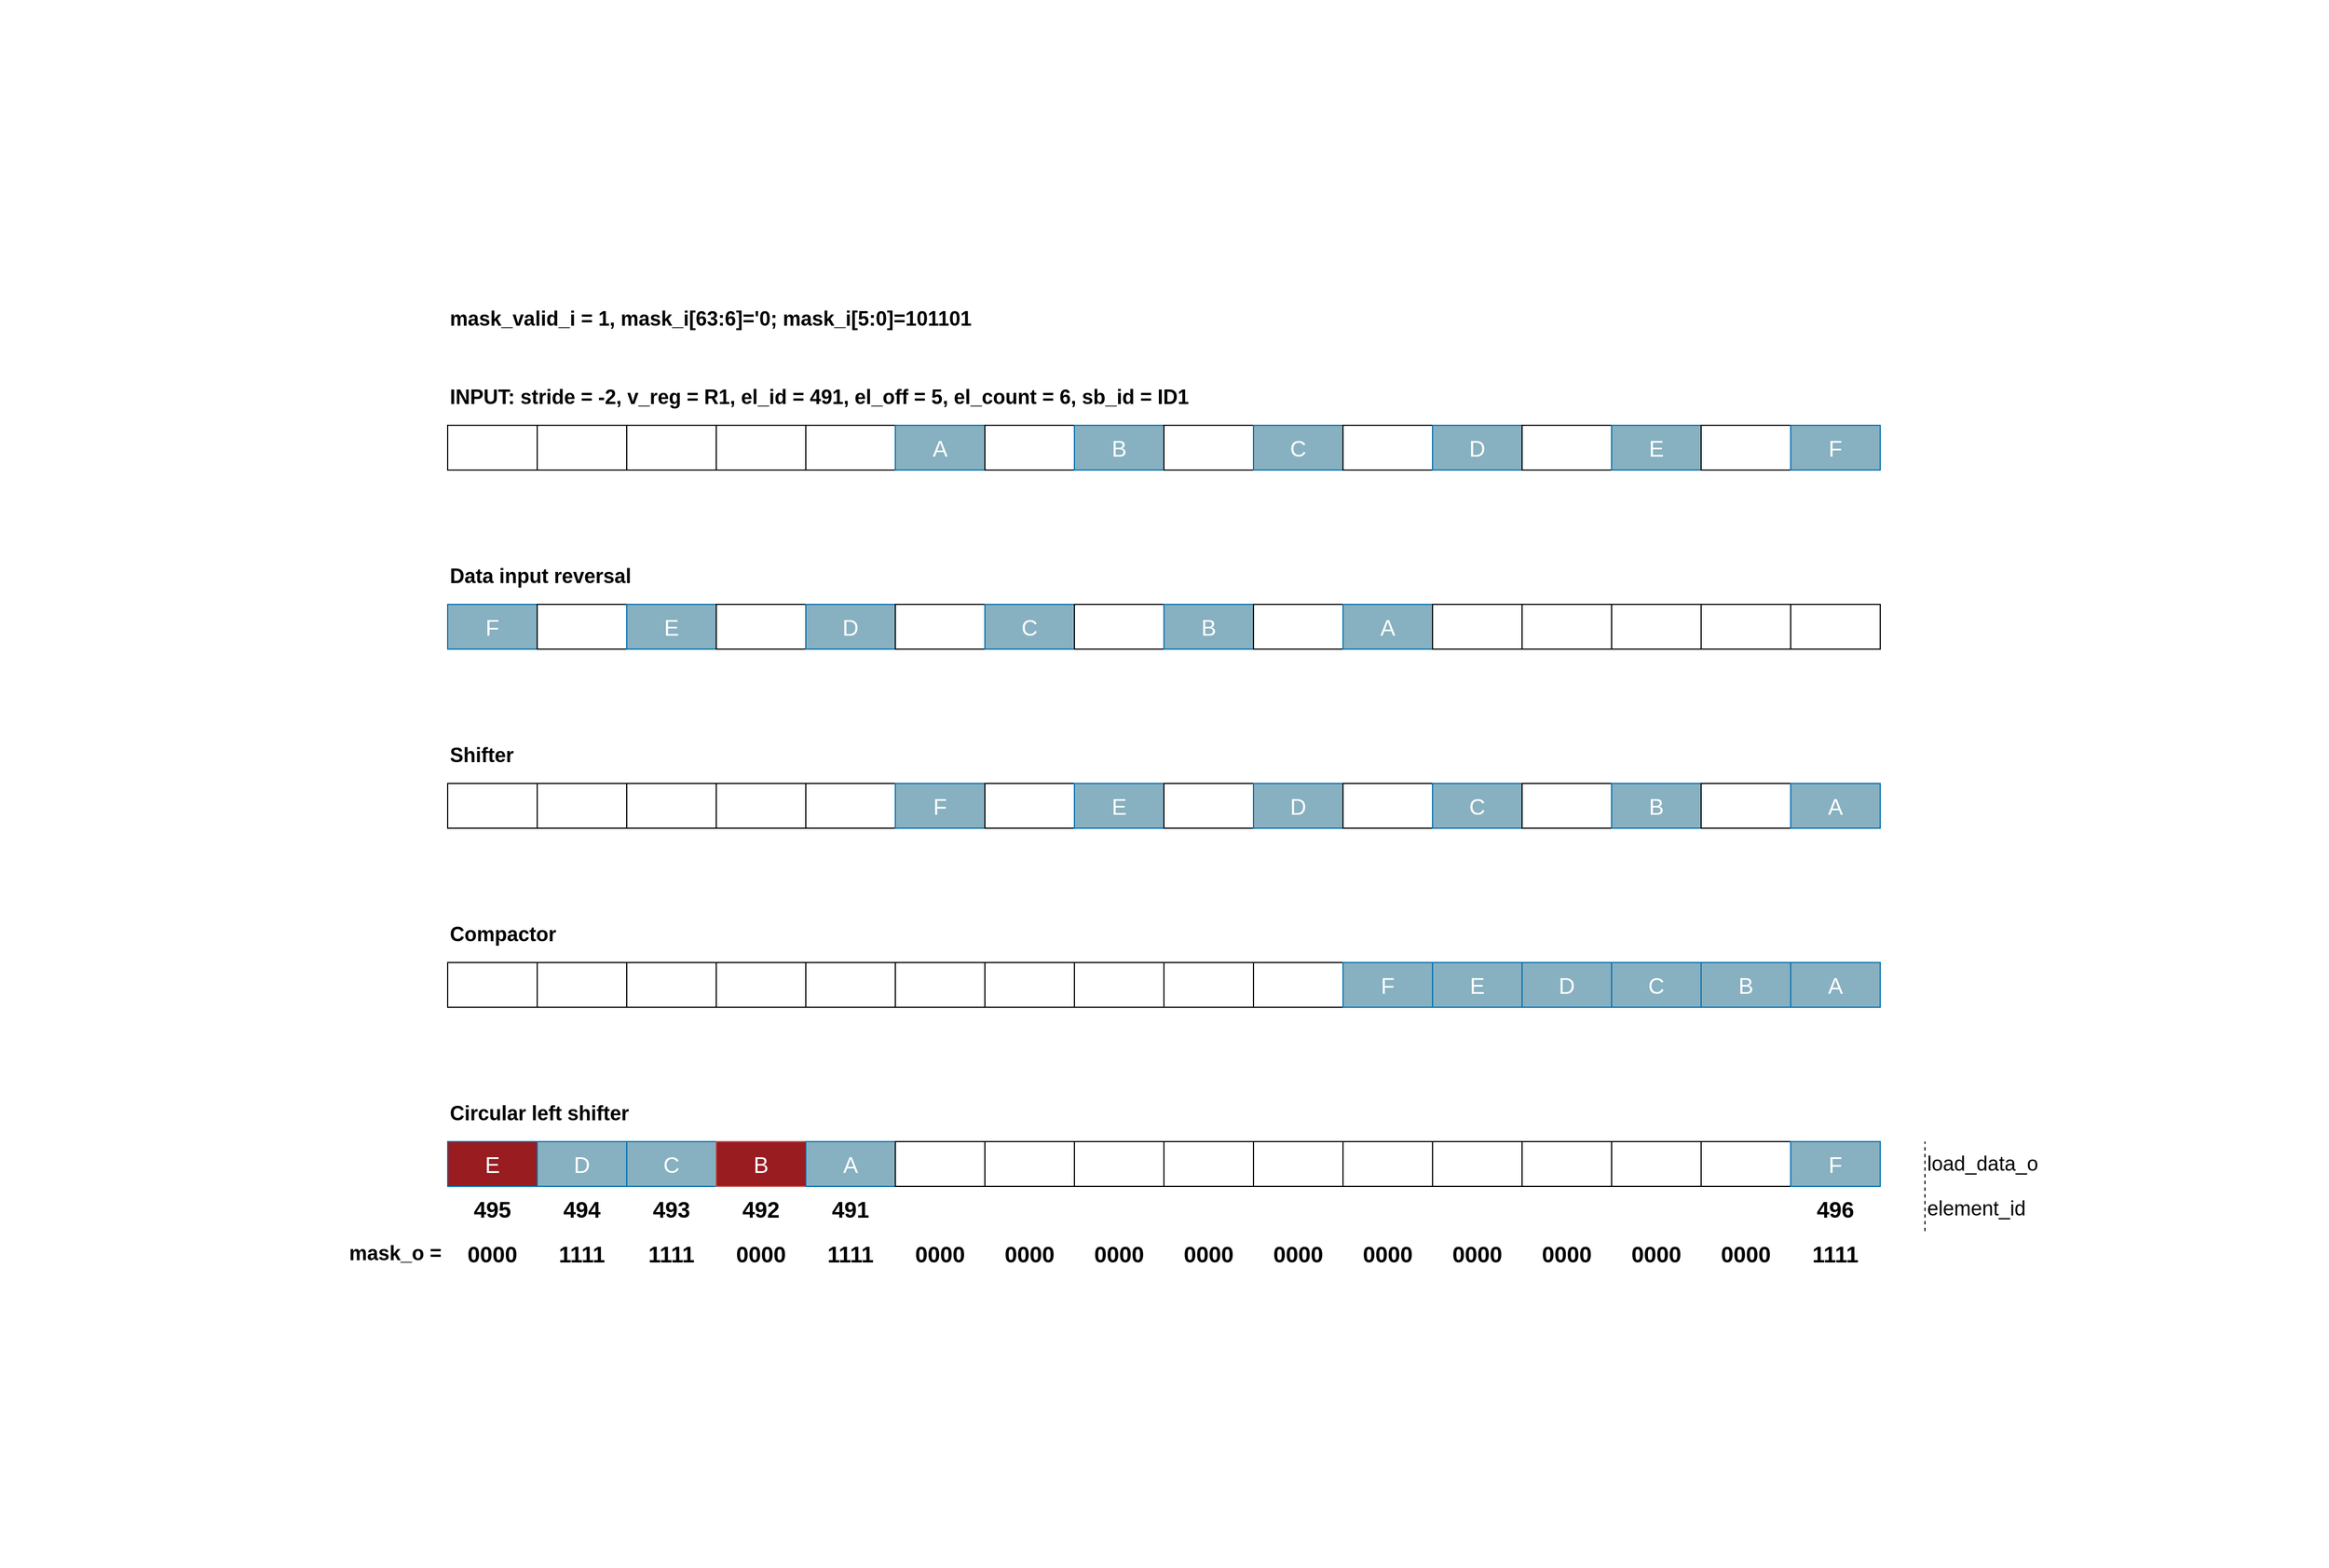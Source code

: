 <mxfile version="13.0.1" type="device"><diagram id="2T_lv9SwAVZiP9Q8LDzi" name="Page-1"><mxGraphModel dx="946" dy="680" grid="1" gridSize="10" guides="1" tooltips="1" connect="1" arrows="1" fold="1" page="1" pageScale="1" pageWidth="1169" pageHeight="1654" math="0" shadow="0"><root><mxCell id="0"/><mxCell id="1" parent="0"/><mxCell id="a9JWla17CGZVq8B6D0Yx-1" value="" style="rounded=0;whiteSpace=wrap;html=1;" parent="1" vertex="1"><mxGeometry x="440" y="480" width="80" height="40" as="geometry"/></mxCell><mxCell id="a9JWla17CGZVq8B6D0Yx-3" value="" style="rounded=0;whiteSpace=wrap;html=1;" parent="1" vertex="1"><mxGeometry x="520" y="480" width="80" height="40" as="geometry"/></mxCell><mxCell id="a9JWla17CGZVq8B6D0Yx-4" value="" style="rounded=0;whiteSpace=wrap;html=1;" parent="1" vertex="1"><mxGeometry x="600" y="480" width="80" height="40" as="geometry"/></mxCell><mxCell id="a9JWla17CGZVq8B6D0Yx-5" value="" style="rounded=0;whiteSpace=wrap;html=1;" parent="1" vertex="1"><mxGeometry x="680" y="480" width="80" height="40" as="geometry"/></mxCell><mxCell id="a9JWla17CGZVq8B6D0Yx-6" value="" style="rounded=0;whiteSpace=wrap;html=1;" parent="1" vertex="1"><mxGeometry x="760" y="480" width="80" height="40" as="geometry"/></mxCell><mxCell id="a9JWla17CGZVq8B6D0Yx-7" value="" style="rounded=0;whiteSpace=wrap;html=1;fillColor=#87B0C0;strokeColor=#006EAF;fontColor=#ffffff;" parent="1" vertex="1"><mxGeometry x="840" y="480" width="80" height="40" as="geometry"/></mxCell><mxCell id="a9JWla17CGZVq8B6D0Yx-8" value="" style="rounded=0;whiteSpace=wrap;html=1;" parent="1" vertex="1"><mxGeometry x="920" y="480" width="80" height="40" as="geometry"/></mxCell><mxCell id="a9JWla17CGZVq8B6D0Yx-9" value="" style="rounded=0;whiteSpace=wrap;html=1;fillColor=#87B0C0;strokeColor=#006EAF;fontColor=#ffffff;" parent="1" vertex="1"><mxGeometry x="1000" y="480" width="80" height="40" as="geometry"/></mxCell><mxCell id="a9JWla17CGZVq8B6D0Yx-10" value="" style="rounded=0;whiteSpace=wrap;html=1;" parent="1" vertex="1"><mxGeometry x="1080" y="480" width="80" height="40" as="geometry"/></mxCell><mxCell id="a9JWla17CGZVq8B6D0Yx-11" value="" style="rounded=0;whiteSpace=wrap;html=1;fillColor=#87B0C0;strokeColor=#006EAF;fontColor=#ffffff;" parent="1" vertex="1"><mxGeometry x="1160" y="480" width="80" height="40" as="geometry"/></mxCell><mxCell id="a9JWla17CGZVq8B6D0Yx-12" value="" style="rounded=0;whiteSpace=wrap;html=1;" parent="1" vertex="1"><mxGeometry x="1240" y="480" width="80" height="40" as="geometry"/></mxCell><mxCell id="a9JWla17CGZVq8B6D0Yx-13" value="" style="rounded=0;whiteSpace=wrap;html=1;fillColor=#87B0C0;strokeColor=#006EAF;fontColor=#ffffff;" parent="1" vertex="1"><mxGeometry x="1320" y="480" width="80" height="40" as="geometry"/></mxCell><mxCell id="a9JWla17CGZVq8B6D0Yx-14" value="" style="rounded=0;whiteSpace=wrap;html=1;" parent="1" vertex="1"><mxGeometry x="1400" y="480" width="80" height="40" as="geometry"/></mxCell><mxCell id="a9JWla17CGZVq8B6D0Yx-15" value="" style="rounded=0;whiteSpace=wrap;html=1;fillColor=#87B0C0;strokeColor=#006EAF;fontColor=#ffffff;" parent="1" vertex="1"><mxGeometry x="1480" y="480" width="80" height="40" as="geometry"/></mxCell><mxCell id="a9JWla17CGZVq8B6D0Yx-16" value="" style="rounded=0;whiteSpace=wrap;html=1;" parent="1" vertex="1"><mxGeometry x="1560" y="480" width="80" height="40" as="geometry"/></mxCell><mxCell id="a9JWla17CGZVq8B6D0Yx-17" value="" style="rounded=0;whiteSpace=wrap;html=1;fillColor=#87B0C0;strokeColor=#006EAF;fontColor=#ffffff;" parent="1" vertex="1"><mxGeometry x="1640" y="480" width="80" height="40" as="geometry"/></mxCell><mxCell id="a9JWla17CGZVq8B6D0Yx-18" value="" style="rounded=0;whiteSpace=wrap;html=1;fillColor=#87B0C0;strokeColor=#006EAF;fontColor=#ffffff;" parent="1" vertex="1"><mxGeometry x="440" y="640" width="80" height="40" as="geometry"/></mxCell><mxCell id="a9JWla17CGZVq8B6D0Yx-19" value="" style="rounded=0;whiteSpace=wrap;html=1;" parent="1" vertex="1"><mxGeometry x="520" y="640" width="80" height="40" as="geometry"/></mxCell><mxCell id="a9JWla17CGZVq8B6D0Yx-20" value="" style="rounded=0;whiteSpace=wrap;html=1;fillColor=#87B0C0;strokeColor=#006EAF;fontColor=#ffffff;" parent="1" vertex="1"><mxGeometry x="600" y="640" width="80" height="40" as="geometry"/></mxCell><mxCell id="a9JWla17CGZVq8B6D0Yx-21" value="" style="rounded=0;whiteSpace=wrap;html=1;" parent="1" vertex="1"><mxGeometry x="680" y="640" width="80" height="40" as="geometry"/></mxCell><mxCell id="a9JWla17CGZVq8B6D0Yx-22" value="" style="rounded=0;whiteSpace=wrap;html=1;fillColor=#87B0C0;strokeColor=#006EAF;fontColor=#ffffff;" parent="1" vertex="1"><mxGeometry x="760" y="640" width="80" height="40" as="geometry"/></mxCell><mxCell id="a9JWla17CGZVq8B6D0Yx-23" value="" style="rounded=0;whiteSpace=wrap;html=1;" parent="1" vertex="1"><mxGeometry x="840" y="640" width="80" height="40" as="geometry"/></mxCell><mxCell id="a9JWla17CGZVq8B6D0Yx-24" value="" style="rounded=0;whiteSpace=wrap;html=1;fillColor=#87B0C0;strokeColor=#006EAF;fontColor=#ffffff;" parent="1" vertex="1"><mxGeometry x="920" y="640" width="80" height="40" as="geometry"/></mxCell><mxCell id="a9JWla17CGZVq8B6D0Yx-25" value="" style="rounded=0;whiteSpace=wrap;html=1;" parent="1" vertex="1"><mxGeometry x="1000" y="640" width="80" height="40" as="geometry"/></mxCell><mxCell id="a9JWla17CGZVq8B6D0Yx-26" value="" style="rounded=0;whiteSpace=wrap;html=1;fillColor=#87B0C0;strokeColor=#006EAF;fontColor=#ffffff;" parent="1" vertex="1"><mxGeometry x="1080" y="640" width="80" height="40" as="geometry"/></mxCell><mxCell id="a9JWla17CGZVq8B6D0Yx-27" value="" style="rounded=0;whiteSpace=wrap;html=1;" parent="1" vertex="1"><mxGeometry x="1160" y="640" width="80" height="40" as="geometry"/></mxCell><mxCell id="a9JWla17CGZVq8B6D0Yx-28" value="" style="rounded=0;whiteSpace=wrap;html=1;fillColor=#87B0C0;strokeColor=#006EAF;fontColor=#ffffff;" parent="1" vertex="1"><mxGeometry x="1240" y="640" width="80" height="40" as="geometry"/></mxCell><mxCell id="a9JWla17CGZVq8B6D0Yx-29" value="" style="rounded=0;whiteSpace=wrap;html=1;" parent="1" vertex="1"><mxGeometry x="1320" y="640" width="80" height="40" as="geometry"/></mxCell><mxCell id="a9JWla17CGZVq8B6D0Yx-30" value="" style="rounded=0;whiteSpace=wrap;html=1;" parent="1" vertex="1"><mxGeometry x="1400" y="640" width="80" height="40" as="geometry"/></mxCell><mxCell id="a9JWla17CGZVq8B6D0Yx-31" value="" style="rounded=0;whiteSpace=wrap;html=1;" parent="1" vertex="1"><mxGeometry x="1480" y="640" width="80" height="40" as="geometry"/></mxCell><mxCell id="a9JWla17CGZVq8B6D0Yx-32" value="" style="rounded=0;whiteSpace=wrap;html=1;" parent="1" vertex="1"><mxGeometry x="1560" y="640" width="80" height="40" as="geometry"/></mxCell><mxCell id="a9JWla17CGZVq8B6D0Yx-33" value="" style="rounded=0;whiteSpace=wrap;html=1;" parent="1" vertex="1"><mxGeometry x="1640" y="640" width="80" height="40" as="geometry"/></mxCell><mxCell id="a9JWla17CGZVq8B6D0Yx-34" value="" style="rounded=0;whiteSpace=wrap;html=1;" parent="1" vertex="1"><mxGeometry x="440" y="800" width="80" height="40" as="geometry"/></mxCell><mxCell id="a9JWla17CGZVq8B6D0Yx-35" value="" style="rounded=0;whiteSpace=wrap;html=1;" parent="1" vertex="1"><mxGeometry x="520" y="800" width="80" height="40" as="geometry"/></mxCell><mxCell id="a9JWla17CGZVq8B6D0Yx-36" value="" style="rounded=0;whiteSpace=wrap;html=1;" parent="1" vertex="1"><mxGeometry x="600" y="800" width="80" height="40" as="geometry"/></mxCell><mxCell id="a9JWla17CGZVq8B6D0Yx-37" value="" style="rounded=0;whiteSpace=wrap;html=1;" parent="1" vertex="1"><mxGeometry x="680" y="800" width="80" height="40" as="geometry"/></mxCell><mxCell id="a9JWla17CGZVq8B6D0Yx-38" value="" style="rounded=0;whiteSpace=wrap;html=1;" parent="1" vertex="1"><mxGeometry x="760" y="800" width="80" height="40" as="geometry"/></mxCell><mxCell id="a9JWla17CGZVq8B6D0Yx-39" value="" style="rounded=0;whiteSpace=wrap;html=1;fillColor=#87B0C0;strokeColor=#006EAF;fontColor=#ffffff;" parent="1" vertex="1"><mxGeometry x="840" y="800" width="80" height="40" as="geometry"/></mxCell><mxCell id="a9JWla17CGZVq8B6D0Yx-40" value="" style="rounded=0;whiteSpace=wrap;html=1;" parent="1" vertex="1"><mxGeometry x="920" y="800" width="80" height="40" as="geometry"/></mxCell><mxCell id="a9JWla17CGZVq8B6D0Yx-41" value="" style="rounded=0;whiteSpace=wrap;html=1;fillColor=#87B0C0;strokeColor=#006EAF;fontColor=#ffffff;" parent="1" vertex="1"><mxGeometry x="1000" y="800" width="80" height="40" as="geometry"/></mxCell><mxCell id="a9JWla17CGZVq8B6D0Yx-42" value="" style="rounded=0;whiteSpace=wrap;html=1;" parent="1" vertex="1"><mxGeometry x="1080" y="800" width="80" height="40" as="geometry"/></mxCell><mxCell id="a9JWla17CGZVq8B6D0Yx-43" value="" style="rounded=0;whiteSpace=wrap;html=1;fillColor=#87B0C0;strokeColor=#006EAF;fontColor=#ffffff;" parent="1" vertex="1"><mxGeometry x="1160" y="800" width="80" height="40" as="geometry"/></mxCell><mxCell id="a9JWla17CGZVq8B6D0Yx-44" value="" style="rounded=0;whiteSpace=wrap;html=1;" parent="1" vertex="1"><mxGeometry x="1240" y="800" width="80" height="40" as="geometry"/></mxCell><mxCell id="a9JWla17CGZVq8B6D0Yx-45" value="" style="rounded=0;whiteSpace=wrap;html=1;fillColor=#87B0C0;strokeColor=#006EAF;fontColor=#ffffff;" parent="1" vertex="1"><mxGeometry x="1320" y="800" width="80" height="40" as="geometry"/></mxCell><mxCell id="a9JWla17CGZVq8B6D0Yx-46" value="" style="rounded=0;whiteSpace=wrap;html=1;" parent="1" vertex="1"><mxGeometry x="1400" y="800" width="80" height="40" as="geometry"/></mxCell><mxCell id="a9JWla17CGZVq8B6D0Yx-47" value="" style="rounded=0;whiteSpace=wrap;html=1;fillColor=#87B0C0;strokeColor=#006EAF;fontColor=#ffffff;" parent="1" vertex="1"><mxGeometry x="1480" y="800" width="80" height="40" as="geometry"/></mxCell><mxCell id="a9JWla17CGZVq8B6D0Yx-48" value="" style="rounded=0;whiteSpace=wrap;html=1;" parent="1" vertex="1"><mxGeometry x="1560" y="800" width="80" height="40" as="geometry"/></mxCell><mxCell id="a9JWla17CGZVq8B6D0Yx-49" value="" style="rounded=0;whiteSpace=wrap;html=1;fillColor=#87B0C0;strokeColor=#006EAF;fontColor=#ffffff;" parent="1" vertex="1"><mxGeometry x="1640" y="800" width="80" height="40" as="geometry"/></mxCell><mxCell id="a9JWla17CGZVq8B6D0Yx-50" value="" style="rounded=0;whiteSpace=wrap;html=1;" parent="1" vertex="1"><mxGeometry x="440" y="960" width="80" height="40" as="geometry"/></mxCell><mxCell id="a9JWla17CGZVq8B6D0Yx-51" value="" style="rounded=0;whiteSpace=wrap;html=1;" parent="1" vertex="1"><mxGeometry x="520" y="960" width="80" height="40" as="geometry"/></mxCell><mxCell id="a9JWla17CGZVq8B6D0Yx-52" value="" style="rounded=0;whiteSpace=wrap;html=1;" parent="1" vertex="1"><mxGeometry x="600" y="960" width="80" height="40" as="geometry"/></mxCell><mxCell id="a9JWla17CGZVq8B6D0Yx-53" value="" style="rounded=0;whiteSpace=wrap;html=1;" parent="1" vertex="1"><mxGeometry x="680" y="960" width="80" height="40" as="geometry"/></mxCell><mxCell id="a9JWla17CGZVq8B6D0Yx-54" value="" style="rounded=0;whiteSpace=wrap;html=1;" parent="1" vertex="1"><mxGeometry x="760" y="960" width="80" height="40" as="geometry"/></mxCell><mxCell id="a9JWla17CGZVq8B6D0Yx-55" value="" style="rounded=0;whiteSpace=wrap;html=1;" parent="1" vertex="1"><mxGeometry x="840" y="960" width="80" height="40" as="geometry"/></mxCell><mxCell id="a9JWla17CGZVq8B6D0Yx-56" value="" style="rounded=0;whiteSpace=wrap;html=1;" parent="1" vertex="1"><mxGeometry x="920" y="960" width="80" height="40" as="geometry"/></mxCell><mxCell id="a9JWla17CGZVq8B6D0Yx-57" value="" style="rounded=0;whiteSpace=wrap;html=1;" parent="1" vertex="1"><mxGeometry x="1000" y="960" width="80" height="40" as="geometry"/></mxCell><mxCell id="a9JWla17CGZVq8B6D0Yx-58" value="" style="rounded=0;whiteSpace=wrap;html=1;" parent="1" vertex="1"><mxGeometry x="1080" y="960" width="80" height="40" as="geometry"/></mxCell><mxCell id="a9JWla17CGZVq8B6D0Yx-59" value="" style="rounded=0;whiteSpace=wrap;html=1;" parent="1" vertex="1"><mxGeometry x="1160" y="960" width="80" height="40" as="geometry"/></mxCell><mxCell id="a9JWla17CGZVq8B6D0Yx-60" value="" style="rounded=0;whiteSpace=wrap;html=1;fillColor=#87B0C0;strokeColor=#006EAF;fontColor=#ffffff;" parent="1" vertex="1"><mxGeometry x="1240" y="960" width="80" height="40" as="geometry"/></mxCell><mxCell id="a9JWla17CGZVq8B6D0Yx-61" value="" style="rounded=0;whiteSpace=wrap;html=1;fillColor=#87B0C0;strokeColor=#006EAF;fontColor=#ffffff;" parent="1" vertex="1"><mxGeometry x="1320" y="960" width="80" height="40" as="geometry"/></mxCell><mxCell id="a9JWla17CGZVq8B6D0Yx-62" value="" style="rounded=0;whiteSpace=wrap;html=1;fillColor=#87B0C0;strokeColor=#006EAF;fontColor=#ffffff;" parent="1" vertex="1"><mxGeometry x="1400" y="960" width="80" height="40" as="geometry"/></mxCell><mxCell id="a9JWla17CGZVq8B6D0Yx-63" value="" style="rounded=0;whiteSpace=wrap;html=1;fillColor=#87B0C0;strokeColor=#006EAF;fontColor=#ffffff;" parent="1" vertex="1"><mxGeometry x="1480" y="960" width="80" height="40" as="geometry"/></mxCell><mxCell id="a9JWla17CGZVq8B6D0Yx-64" value="" style="rounded=0;whiteSpace=wrap;html=1;fillColor=#87B0C0;strokeColor=#006EAF;fontColor=#ffffff;" parent="1" vertex="1"><mxGeometry x="1560" y="960" width="80" height="40" as="geometry"/></mxCell><mxCell id="a9JWla17CGZVq8B6D0Yx-65" value="" style="rounded=0;whiteSpace=wrap;html=1;fillColor=#87B0C0;strokeColor=#006EAF;fontColor=#ffffff;" parent="1" vertex="1"><mxGeometry x="1640" y="960" width="80" height="40" as="geometry"/></mxCell><mxCell id="a9JWla17CGZVq8B6D0Yx-66" value="" style="rounded=0;whiteSpace=wrap;html=1;fillColor=#991C20;strokeColor=#006EAF;fontColor=#ffffff;" parent="1" vertex="1"><mxGeometry x="440" y="1120" width="80" height="40" as="geometry"/></mxCell><mxCell id="a9JWla17CGZVq8B6D0Yx-67" value="" style="rounded=0;whiteSpace=wrap;html=1;fillColor=#87B0C0;strokeColor=#006EAF;fontColor=#ffffff;" parent="1" vertex="1"><mxGeometry x="520" y="1120" width="80" height="40" as="geometry"/></mxCell><mxCell id="a9JWla17CGZVq8B6D0Yx-68" value="" style="rounded=0;whiteSpace=wrap;html=1;fillColor=#87B0C0;strokeColor=#006EAF;fontColor=#ffffff;" parent="1" vertex="1"><mxGeometry x="600" y="1120" width="80" height="40" as="geometry"/></mxCell><mxCell id="a9JWla17CGZVq8B6D0Yx-69" value="" style="rounded=0;whiteSpace=wrap;html=1;fillColor=#991C20;strokeColor=#b85450;" parent="1" vertex="1"><mxGeometry x="680" y="1120" width="80" height="40" as="geometry"/></mxCell><mxCell id="a9JWla17CGZVq8B6D0Yx-70" value="" style="rounded=0;whiteSpace=wrap;html=1;fillColor=#87B0C0;strokeColor=#006EAF;fontColor=#ffffff;" parent="1" vertex="1"><mxGeometry x="760" y="1120" width="80" height="40" as="geometry"/></mxCell><mxCell id="a9JWla17CGZVq8B6D0Yx-71" value="" style="rounded=0;whiteSpace=wrap;html=1;" parent="1" vertex="1"><mxGeometry x="840" y="1120" width="80" height="40" as="geometry"/></mxCell><mxCell id="a9JWla17CGZVq8B6D0Yx-72" value="" style="rounded=0;whiteSpace=wrap;html=1;" parent="1" vertex="1"><mxGeometry x="920" y="1120" width="80" height="40" as="geometry"/></mxCell><mxCell id="a9JWla17CGZVq8B6D0Yx-73" value="" style="rounded=0;whiteSpace=wrap;html=1;" parent="1" vertex="1"><mxGeometry x="1000" y="1120" width="80" height="40" as="geometry"/></mxCell><mxCell id="a9JWla17CGZVq8B6D0Yx-74" value="" style="rounded=0;whiteSpace=wrap;html=1;" parent="1" vertex="1"><mxGeometry x="1080" y="1120" width="80" height="40" as="geometry"/></mxCell><mxCell id="a9JWla17CGZVq8B6D0Yx-75" value="" style="rounded=0;whiteSpace=wrap;html=1;" parent="1" vertex="1"><mxGeometry x="1160" y="1120" width="80" height="40" as="geometry"/></mxCell><mxCell id="a9JWla17CGZVq8B6D0Yx-76" value="" style="rounded=0;whiteSpace=wrap;html=1;" parent="1" vertex="1"><mxGeometry x="1240" y="1120" width="80" height="40" as="geometry"/></mxCell><mxCell id="a9JWla17CGZVq8B6D0Yx-77" value="" style="rounded=0;whiteSpace=wrap;html=1;" parent="1" vertex="1"><mxGeometry x="1320" y="1120" width="80" height="40" as="geometry"/></mxCell><mxCell id="a9JWla17CGZVq8B6D0Yx-78" value="" style="rounded=0;whiteSpace=wrap;html=1;" parent="1" vertex="1"><mxGeometry x="1400" y="1120" width="80" height="40" as="geometry"/></mxCell><mxCell id="a9JWla17CGZVq8B6D0Yx-79" value="" style="rounded=0;whiteSpace=wrap;html=1;" parent="1" vertex="1"><mxGeometry x="1480" y="1120" width="80" height="40" as="geometry"/></mxCell><mxCell id="a9JWla17CGZVq8B6D0Yx-80" value="" style="rounded=0;whiteSpace=wrap;html=1;" parent="1" vertex="1"><mxGeometry x="1560" y="1120" width="80" height="40" as="geometry"/></mxCell><mxCell id="a9JWla17CGZVq8B6D0Yx-81" value="" style="rounded=0;whiteSpace=wrap;html=1;fillColor=#87B0C0;strokeColor=#006EAF;fontColor=#ffffff;" parent="1" vertex="1"><mxGeometry x="1640" y="1120" width="80" height="40" as="geometry"/></mxCell><mxCell id="a9JWla17CGZVq8B6D0Yx-82" value="&lt;font color=&quot;#ffffff&quot; style=&quot;font-size: 20px&quot;&gt;A&lt;/font&gt;" style="text;html=1;strokeColor=none;fillColor=none;align=center;verticalAlign=middle;whiteSpace=wrap;rounded=0;" parent="1" vertex="1"><mxGeometry x="860" y="490" width="40" height="20" as="geometry"/></mxCell><mxCell id="a9JWla17CGZVq8B6D0Yx-83" value="&lt;font color=&quot;#ffffff&quot;&gt;&lt;span style=&quot;font-size: 20px&quot;&gt;B&lt;/span&gt;&lt;/font&gt;" style="text;html=1;strokeColor=none;fillColor=none;align=center;verticalAlign=middle;whiteSpace=wrap;rounded=0;" parent="1" vertex="1"><mxGeometry x="1020" y="490" width="40" height="20" as="geometry"/></mxCell><mxCell id="a9JWla17CGZVq8B6D0Yx-84" value="&lt;font style=&quot;font-size: 20px&quot; color=&quot;#ffffff&quot;&gt;C&lt;/font&gt;" style="text;html=1;strokeColor=none;fillColor=none;align=center;verticalAlign=middle;whiteSpace=wrap;rounded=0;" parent="1" vertex="1"><mxGeometry x="1180" y="490" width="40" height="20" as="geometry"/></mxCell><mxCell id="a9JWla17CGZVq8B6D0Yx-85" value="&lt;font color=&quot;#ffffff&quot; style=&quot;font-size: 20px&quot;&gt;D&lt;/font&gt;" style="text;html=1;strokeColor=none;fillColor=none;align=center;verticalAlign=middle;whiteSpace=wrap;rounded=0;" parent="1" vertex="1"><mxGeometry x="1340" y="490" width="40" height="20" as="geometry"/></mxCell><mxCell id="a9JWla17CGZVq8B6D0Yx-86" value="&lt;font color=&quot;#ffffff&quot; style=&quot;font-size: 20px&quot;&gt;E&lt;/font&gt;" style="text;html=1;strokeColor=none;fillColor=none;align=center;verticalAlign=middle;whiteSpace=wrap;rounded=0;" parent="1" vertex="1"><mxGeometry x="1500" y="490" width="40" height="20" as="geometry"/></mxCell><mxCell id="a9JWla17CGZVq8B6D0Yx-87" value="&lt;font color=&quot;#ffffff&quot; style=&quot;font-size: 20px&quot;&gt;F&lt;/font&gt;" style="text;html=1;strokeColor=none;fillColor=none;align=center;verticalAlign=middle;whiteSpace=wrap;rounded=0;" parent="1" vertex="1"><mxGeometry x="1660" y="490" width="40" height="20" as="geometry"/></mxCell><mxCell id="a9JWla17CGZVq8B6D0Yx-88" value="&lt;font color=&quot;#ffffff&quot; style=&quot;font-size: 20px&quot;&gt;A&lt;/font&gt;" style="text;html=1;strokeColor=none;fillColor=none;align=center;verticalAlign=middle;whiteSpace=wrap;rounded=0;" parent="1" vertex="1"><mxGeometry x="1260" y="650" width="40" height="20" as="geometry"/></mxCell><mxCell id="a9JWla17CGZVq8B6D0Yx-89" value="&lt;font color=&quot;#ffffff&quot; style=&quot;font-size: 20px&quot;&gt;B&lt;/font&gt;" style="text;html=1;strokeColor=none;fillColor=none;align=center;verticalAlign=middle;whiteSpace=wrap;rounded=0;" parent="1" vertex="1"><mxGeometry x="1100" y="650" width="40" height="20" as="geometry"/></mxCell><mxCell id="a9JWla17CGZVq8B6D0Yx-90" value="&lt;font color=&quot;#ffffff&quot; style=&quot;font-size: 20px&quot;&gt;C&lt;/font&gt;" style="text;html=1;strokeColor=none;fillColor=none;align=center;verticalAlign=middle;whiteSpace=wrap;rounded=0;" parent="1" vertex="1"><mxGeometry x="940" y="650" width="40" height="20" as="geometry"/></mxCell><mxCell id="a9JWla17CGZVq8B6D0Yx-91" value="&lt;font color=&quot;#ffffff&quot; style=&quot;font-size: 20px&quot;&gt;D&lt;/font&gt;" style="text;html=1;strokeColor=none;fillColor=none;align=center;verticalAlign=middle;whiteSpace=wrap;rounded=0;" parent="1" vertex="1"><mxGeometry x="780" y="650" width="40" height="20" as="geometry"/></mxCell><mxCell id="a9JWla17CGZVq8B6D0Yx-92" value="&lt;font color=&quot;#ffffff&quot;&gt;&lt;span style=&quot;font-size: 20px&quot;&gt;E&lt;/span&gt;&lt;/font&gt;" style="text;html=1;strokeColor=none;fillColor=none;align=center;verticalAlign=middle;whiteSpace=wrap;rounded=0;" parent="1" vertex="1"><mxGeometry x="620" y="650" width="40" height="20" as="geometry"/></mxCell><mxCell id="a9JWla17CGZVq8B6D0Yx-93" value="&lt;font color=&quot;#ffffff&quot; style=&quot;font-size: 20px&quot;&gt;F&lt;/font&gt;" style="text;html=1;strokeColor=none;fillColor=none;align=center;verticalAlign=middle;whiteSpace=wrap;rounded=0;" parent="1" vertex="1"><mxGeometry x="460" y="650" width="40" height="20" as="geometry"/></mxCell><mxCell id="a9JWla17CGZVq8B6D0Yx-94" value="&lt;font color=&quot;#ffffff&quot; style=&quot;font-size: 20px&quot;&gt;F&lt;/font&gt;" style="text;html=1;strokeColor=none;fillColor=none;align=center;verticalAlign=middle;whiteSpace=wrap;rounded=0;" parent="1" vertex="1"><mxGeometry x="860" y="810" width="40" height="20" as="geometry"/></mxCell><mxCell id="a9JWla17CGZVq8B6D0Yx-95" value="&lt;font color=&quot;#ffffff&quot; style=&quot;font-size: 20px&quot;&gt;E&lt;/font&gt;" style="text;html=1;strokeColor=none;fillColor=none;align=center;verticalAlign=middle;whiteSpace=wrap;rounded=0;" parent="1" vertex="1"><mxGeometry x="1020" y="810" width="40" height="20" as="geometry"/></mxCell><mxCell id="a9JWla17CGZVq8B6D0Yx-96" value="&lt;font color=&quot;#ffffff&quot; style=&quot;font-size: 20px&quot;&gt;D&lt;/font&gt;" style="text;html=1;strokeColor=none;fillColor=none;align=center;verticalAlign=middle;whiteSpace=wrap;rounded=0;" parent="1" vertex="1"><mxGeometry x="1180" y="810" width="40" height="20" as="geometry"/></mxCell><mxCell id="a9JWla17CGZVq8B6D0Yx-97" value="&lt;font color=&quot;#ffffff&quot; style=&quot;font-size: 20px&quot;&gt;C&lt;/font&gt;" style="text;html=1;strokeColor=none;fillColor=none;align=center;verticalAlign=middle;whiteSpace=wrap;rounded=0;" parent="1" vertex="1"><mxGeometry x="1340" y="810" width="40" height="20" as="geometry"/></mxCell><mxCell id="a9JWla17CGZVq8B6D0Yx-98" value="&lt;font color=&quot;#ffffff&quot; style=&quot;font-size: 20px&quot;&gt;B&lt;/font&gt;" style="text;html=1;strokeColor=none;fillColor=none;align=center;verticalAlign=middle;whiteSpace=wrap;rounded=0;" parent="1" vertex="1"><mxGeometry x="1500" y="810" width="40" height="20" as="geometry"/></mxCell><mxCell id="a9JWla17CGZVq8B6D0Yx-99" value="&lt;font color=&quot;#ffffff&quot; style=&quot;font-size: 20px&quot;&gt;A&lt;/font&gt;" style="text;html=1;strokeColor=none;fillColor=none;align=center;verticalAlign=middle;whiteSpace=wrap;rounded=0;" parent="1" vertex="1"><mxGeometry x="1660" y="810" width="40" height="20" as="geometry"/></mxCell><mxCell id="a9JWla17CGZVq8B6D0Yx-100" value="&lt;font color=&quot;#ffffff&quot; style=&quot;font-size: 20px&quot;&gt;A&lt;/font&gt;" style="text;html=1;strokeColor=none;fillColor=none;align=center;verticalAlign=middle;whiteSpace=wrap;rounded=0;" parent="1" vertex="1"><mxGeometry x="1660" y="970" width="40" height="20" as="geometry"/></mxCell><mxCell id="a9JWla17CGZVq8B6D0Yx-101" value="&lt;font color=&quot;#ffffff&quot; style=&quot;font-size: 20px&quot;&gt;B&lt;/font&gt;" style="text;html=1;strokeColor=none;fillColor=none;align=center;verticalAlign=middle;whiteSpace=wrap;rounded=0;" parent="1" vertex="1"><mxGeometry x="1580" y="970" width="40" height="20" as="geometry"/></mxCell><mxCell id="a9JWla17CGZVq8B6D0Yx-102" value="&lt;font color=&quot;#ffffff&quot; style=&quot;font-size: 20px&quot;&gt;C&lt;/font&gt;" style="text;html=1;strokeColor=none;fillColor=none;align=center;verticalAlign=middle;whiteSpace=wrap;rounded=0;" parent="1" vertex="1"><mxGeometry x="1500" y="970" width="40" height="20" as="geometry"/></mxCell><mxCell id="a9JWla17CGZVq8B6D0Yx-103" value="&lt;font color=&quot;#ffffff&quot; style=&quot;font-size: 20px&quot;&gt;D&lt;/font&gt;" style="text;html=1;strokeColor=none;fillColor=none;align=center;verticalAlign=middle;whiteSpace=wrap;rounded=0;" parent="1" vertex="1"><mxGeometry x="1420" y="970" width="40" height="20" as="geometry"/></mxCell><mxCell id="a9JWla17CGZVq8B6D0Yx-104" value="&lt;font color=&quot;#ffffff&quot; style=&quot;font-size: 20px&quot;&gt;E&lt;/font&gt;" style="text;html=1;strokeColor=none;fillColor=none;align=center;verticalAlign=middle;whiteSpace=wrap;rounded=0;" parent="1" vertex="1"><mxGeometry x="1340" y="970" width="40" height="20" as="geometry"/></mxCell><mxCell id="a9JWla17CGZVq8B6D0Yx-105" value="&lt;font color=&quot;#ffffff&quot; style=&quot;font-size: 20px&quot;&gt;F&lt;/font&gt;" style="text;html=1;strokeColor=none;fillColor=none;align=center;verticalAlign=middle;whiteSpace=wrap;rounded=0;" parent="1" vertex="1"><mxGeometry x="1260" y="970" width="40" height="20" as="geometry"/></mxCell><mxCell id="a9JWla17CGZVq8B6D0Yx-106" value="&lt;font color=&quot;#ffffff&quot; style=&quot;font-size: 20px&quot;&gt;F&lt;/font&gt;" style="text;html=1;strokeColor=none;fillColor=none;align=center;verticalAlign=middle;whiteSpace=wrap;rounded=0;" parent="1" vertex="1"><mxGeometry x="1660" y="1130" width="40" height="20" as="geometry"/></mxCell><mxCell id="a9JWla17CGZVq8B6D0Yx-107" value="&lt;font color=&quot;#ffffff&quot; style=&quot;font-size: 20px&quot;&gt;A&lt;/font&gt;" style="text;html=1;strokeColor=none;fillColor=none;align=center;verticalAlign=middle;whiteSpace=wrap;rounded=0;" parent="1" vertex="1"><mxGeometry x="780" y="1130" width="40" height="20" as="geometry"/></mxCell><mxCell id="a9JWla17CGZVq8B6D0Yx-108" value="&lt;font color=&quot;#ffffff&quot; style=&quot;font-size: 20px&quot;&gt;B&lt;/font&gt;" style="text;html=1;strokeColor=none;fillColor=none;align=center;verticalAlign=middle;whiteSpace=wrap;rounded=0;" parent="1" vertex="1"><mxGeometry x="700" y="1130" width="40" height="20" as="geometry"/></mxCell><mxCell id="a9JWla17CGZVq8B6D0Yx-109" value="&lt;font color=&quot;#ffffff&quot; style=&quot;font-size: 20px&quot;&gt;C&lt;/font&gt;" style="text;html=1;strokeColor=none;fillColor=none;align=center;verticalAlign=middle;whiteSpace=wrap;rounded=0;" parent="1" vertex="1"><mxGeometry x="620" y="1130" width="40" height="20" as="geometry"/></mxCell><mxCell id="a9JWla17CGZVq8B6D0Yx-110" value="&lt;font color=&quot;#ffffff&quot; style=&quot;font-size: 20px&quot;&gt;D&lt;/font&gt;" style="text;html=1;strokeColor=none;fillColor=none;align=center;verticalAlign=middle;whiteSpace=wrap;rounded=0;" parent="1" vertex="1"><mxGeometry x="540" y="1130" width="40" height="20" as="geometry"/></mxCell><mxCell id="a9JWla17CGZVq8B6D0Yx-111" value="&lt;font color=&quot;#ffffff&quot; style=&quot;font-size: 20px&quot;&gt;E&lt;/font&gt;" style="text;html=1;strokeColor=none;fillColor=none;align=center;verticalAlign=middle;whiteSpace=wrap;rounded=0;" parent="1" vertex="1"><mxGeometry x="460" y="1130" width="40" height="20" as="geometry"/></mxCell><mxCell id="a9JWla17CGZVq8B6D0Yx-113" value="&lt;font style=&quot;font-size: 20px&quot;&gt;&lt;b&gt;495&lt;/b&gt;&lt;/font&gt;" style="text;html=1;strokeColor=none;fillColor=none;align=center;verticalAlign=middle;whiteSpace=wrap;rounded=0;" parent="1" vertex="1"><mxGeometry x="460" y="1170" width="40" height="20" as="geometry"/></mxCell><mxCell id="a9JWla17CGZVq8B6D0Yx-114" value="&lt;font style=&quot;font-size: 20px&quot;&gt;&lt;b&gt;494&lt;/b&gt;&lt;/font&gt;" style="text;html=1;strokeColor=none;fillColor=none;align=center;verticalAlign=middle;whiteSpace=wrap;rounded=0;" parent="1" vertex="1"><mxGeometry x="540" y="1170" width="40" height="20" as="geometry"/></mxCell><mxCell id="a9JWla17CGZVq8B6D0Yx-115" value="&lt;font style=&quot;font-size: 20px&quot;&gt;&lt;b&gt;493&lt;/b&gt;&lt;/font&gt;" style="text;html=1;strokeColor=none;fillColor=none;align=center;verticalAlign=middle;whiteSpace=wrap;rounded=0;" parent="1" vertex="1"><mxGeometry x="620" y="1170" width="40" height="20" as="geometry"/></mxCell><mxCell id="a9JWla17CGZVq8B6D0Yx-116" value="&lt;font style=&quot;font-size: 20px&quot;&gt;&lt;b&gt;492&lt;/b&gt;&lt;/font&gt;" style="text;html=1;strokeColor=none;fillColor=none;align=center;verticalAlign=middle;whiteSpace=wrap;rounded=0;" parent="1" vertex="1"><mxGeometry x="700" y="1170" width="40" height="20" as="geometry"/></mxCell><mxCell id="a9JWla17CGZVq8B6D0Yx-117" value="&lt;font style=&quot;font-size: 20px&quot;&gt;&lt;b&gt;491&lt;/b&gt;&lt;/font&gt;" style="text;html=1;strokeColor=none;fillColor=none;align=center;verticalAlign=middle;whiteSpace=wrap;rounded=0;" parent="1" vertex="1"><mxGeometry x="780" y="1170" width="40" height="20" as="geometry"/></mxCell><mxCell id="a9JWla17CGZVq8B6D0Yx-128" value="&lt;font style=&quot;font-size: 20px&quot;&gt;&lt;b&gt;496&lt;/b&gt;&lt;/font&gt;" style="text;html=1;strokeColor=none;fillColor=none;align=center;verticalAlign=middle;whiteSpace=wrap;rounded=0;" parent="1" vertex="1"><mxGeometry x="1660" y="1170" width="40" height="20" as="geometry"/></mxCell><mxCell id="a9JWla17CGZVq8B6D0Yx-129" value="&lt;font style=&quot;font-size: 18px&quot;&gt;element_id&lt;/font&gt;" style="text;html=1;strokeColor=none;fillColor=none;align=left;verticalAlign=middle;whiteSpace=wrap;rounded=0;" parent="1" vertex="1"><mxGeometry x="1760" y="1170" width="120" height="20" as="geometry"/></mxCell><mxCell id="a9JWla17CGZVq8B6D0Yx-130" value="&lt;font style=&quot;font-size: 18px&quot;&gt;&lt;b&gt;INPUT: stride = -2, v_reg = R1, el_id = 491, el_off = 5, el_count = 6, sb_id = ID1&lt;/b&gt;&lt;/font&gt;" style="text;html=1;strokeColor=none;fillColor=none;align=left;verticalAlign=middle;whiteSpace=wrap;rounded=0;" parent="1" vertex="1"><mxGeometry x="440" y="440" width="1280" height="30" as="geometry"/></mxCell><mxCell id="a9JWla17CGZVq8B6D0Yx-131" value="&lt;font size=&quot;4&quot;&gt;&lt;b&gt;Data input reversal&lt;/b&gt;&lt;/font&gt;" style="text;html=1;strokeColor=none;fillColor=none;align=left;verticalAlign=middle;whiteSpace=wrap;rounded=0;" parent="1" vertex="1"><mxGeometry x="440" y="600" width="1280" height="30" as="geometry"/></mxCell><mxCell id="a9JWla17CGZVq8B6D0Yx-132" value="&lt;font style=&quot;font-size: 18px&quot;&gt;&lt;b&gt;Shifter&lt;/b&gt;&lt;/font&gt;" style="text;html=1;strokeColor=none;fillColor=none;align=left;verticalAlign=middle;whiteSpace=wrap;rounded=0;" parent="1" vertex="1"><mxGeometry x="440" y="760" width="1280" height="30" as="geometry"/></mxCell><mxCell id="a9JWla17CGZVq8B6D0Yx-133" value="&lt;font style=&quot;font-size: 18px&quot;&gt;&lt;b&gt;Compactor&lt;/b&gt;&lt;/font&gt;" style="text;html=1;strokeColor=none;fillColor=none;align=left;verticalAlign=middle;whiteSpace=wrap;rounded=0;" parent="1" vertex="1"><mxGeometry x="440" y="920" width="1280" height="30" as="geometry"/></mxCell><mxCell id="a9JWla17CGZVq8B6D0Yx-134" value="&lt;font style=&quot;font-size: 18px&quot;&gt;&lt;b&gt;Circular left shifter&lt;/b&gt;&lt;/font&gt;" style="text;html=1;strokeColor=none;fillColor=none;align=left;verticalAlign=middle;whiteSpace=wrap;rounded=0;" parent="1" vertex="1"><mxGeometry x="440" y="1080" width="1280" height="30" as="geometry"/></mxCell><mxCell id="a9JWla17CGZVq8B6D0Yx-137" value="&lt;font style=&quot;font-size: 18px&quot;&gt;load_data_o&lt;/font&gt;" style="text;html=1;strokeColor=none;fillColor=none;align=left;verticalAlign=middle;whiteSpace=wrap;rounded=0;" parent="1" vertex="1"><mxGeometry x="1760" y="1130" width="120" height="20" as="geometry"/></mxCell><mxCell id="a9JWla17CGZVq8B6D0Yx-138" value="" style="endArrow=none;dashed=1;html=1;" parent="1" edge="1"><mxGeometry width="50" height="50" relative="1" as="geometry"><mxPoint x="1760" y="1200" as="sourcePoint"/><mxPoint x="1760" y="1120" as="targetPoint"/></mxGeometry></mxCell><mxCell id="a9JWla17CGZVq8B6D0Yx-139" value="" style="rounded=0;whiteSpace=wrap;html=1;align=left;strokeColor=none;" parent="1" vertex="1"><mxGeometry x="40" y="790" width="120" height="60" as="geometry"/></mxCell><mxCell id="a9JWla17CGZVq8B6D0Yx-141" value="" style="rounded=0;whiteSpace=wrap;html=1;align=left;strokeColor=none;" parent="1" vertex="1"><mxGeometry x="1020" y="1440" width="120" height="60" as="geometry"/></mxCell><mxCell id="a9JWla17CGZVq8B6D0Yx-142" value="" style="rounded=0;whiteSpace=wrap;html=1;align=left;strokeColor=none;" parent="1" vertex="1"><mxGeometry x="2000" y="790" width="120" height="60" as="geometry"/></mxCell><mxCell id="a9JWla17CGZVq8B6D0Yx-143" value="" style="rounded=0;whiteSpace=wrap;html=1;align=left;strokeColor=none;" parent="1" vertex="1"><mxGeometry x="1020" y="100" width="120" height="60" as="geometry"/></mxCell><mxCell id="KdhlAQEE2K551q217G0m-1" value="&lt;font style=&quot;font-size: 18px&quot;&gt;&lt;b&gt;mask_valid_i = 1, mask_i[63:6]='0; mask_i[5:0]=101101&lt;/b&gt;&lt;/font&gt;" style="text;html=1;strokeColor=none;fillColor=none;align=left;verticalAlign=middle;whiteSpace=wrap;rounded=0;" parent="1" vertex="1"><mxGeometry x="440" y="370" width="1280" height="30" as="geometry"/></mxCell><mxCell id="KdhlAQEE2K551q217G0m-2" value="&lt;font style=&quot;font-size: 18px&quot;&gt;&lt;b&gt;mask_o =&amp;nbsp;&lt;/b&gt;&lt;/font&gt;" style="text;html=1;strokeColor=none;fillColor=none;align=left;verticalAlign=middle;whiteSpace=wrap;rounded=0;" parent="1" vertex="1"><mxGeometry x="350" y="1205" width="90" height="30" as="geometry"/></mxCell><mxCell id="KdhlAQEE2K551q217G0m-5" value="&lt;font style=&quot;font-size: 20px&quot;&gt;&lt;b&gt;0000&lt;/b&gt;&lt;/font&gt;" style="text;html=1;strokeColor=none;fillColor=none;align=center;verticalAlign=middle;whiteSpace=wrap;rounded=0;" parent="1" vertex="1"><mxGeometry x="460" y="1210" width="40" height="20" as="geometry"/></mxCell><mxCell id="KdhlAQEE2K551q217G0m-6" value="&lt;font style=&quot;font-size: 20px&quot;&gt;&lt;b&gt;1111&lt;/b&gt;&lt;/font&gt;" style="text;html=1;strokeColor=none;fillColor=none;align=center;verticalAlign=middle;whiteSpace=wrap;rounded=0;" parent="1" vertex="1"><mxGeometry x="540" y="1210" width="40" height="20" as="geometry"/></mxCell><mxCell id="KdhlAQEE2K551q217G0m-7" value="&lt;font style=&quot;font-size: 20px&quot;&gt;&lt;b&gt;1111&lt;/b&gt;&lt;/font&gt;" style="text;html=1;strokeColor=none;fillColor=none;align=center;verticalAlign=middle;whiteSpace=wrap;rounded=0;" parent="1" vertex="1"><mxGeometry x="620" y="1210" width="40" height="20" as="geometry"/></mxCell><mxCell id="KdhlAQEE2K551q217G0m-8" value="&lt;font style=&quot;font-size: 20px&quot;&gt;&lt;b&gt;0000&lt;/b&gt;&lt;/font&gt;" style="text;html=1;strokeColor=none;fillColor=none;align=center;verticalAlign=middle;whiteSpace=wrap;rounded=0;" parent="1" vertex="1"><mxGeometry x="700" y="1210" width="40" height="20" as="geometry"/></mxCell><mxCell id="KdhlAQEE2K551q217G0m-9" value="&lt;font style=&quot;font-size: 20px&quot;&gt;&lt;b&gt;1111&lt;/b&gt;&lt;/font&gt;" style="text;html=1;strokeColor=none;fillColor=none;align=center;verticalAlign=middle;whiteSpace=wrap;rounded=0;" parent="1" vertex="1"><mxGeometry x="780" y="1210" width="40" height="20" as="geometry"/></mxCell><mxCell id="KdhlAQEE2K551q217G0m-10" value="&lt;font style=&quot;font-size: 20px&quot;&gt;&lt;b&gt;0000&lt;/b&gt;&lt;/font&gt;" style="text;html=1;strokeColor=none;fillColor=none;align=center;verticalAlign=middle;whiteSpace=wrap;rounded=0;" parent="1" vertex="1"><mxGeometry x="860" y="1210" width="40" height="20" as="geometry"/></mxCell><mxCell id="KdhlAQEE2K551q217G0m-11" value="&lt;font style=&quot;font-size: 20px&quot;&gt;&lt;b&gt;0000&lt;/b&gt;&lt;/font&gt;" style="text;html=1;strokeColor=none;fillColor=none;align=center;verticalAlign=middle;whiteSpace=wrap;rounded=0;" parent="1" vertex="1"><mxGeometry x="940" y="1210" width="40" height="20" as="geometry"/></mxCell><mxCell id="KdhlAQEE2K551q217G0m-12" value="&lt;font style=&quot;font-size: 20px&quot;&gt;&lt;b&gt;0000&lt;/b&gt;&lt;/font&gt;" style="text;html=1;strokeColor=none;fillColor=none;align=center;verticalAlign=middle;whiteSpace=wrap;rounded=0;" parent="1" vertex="1"><mxGeometry x="1020" y="1210" width="40" height="20" as="geometry"/></mxCell><mxCell id="KdhlAQEE2K551q217G0m-13" value="&lt;font style=&quot;font-size: 20px&quot;&gt;&lt;b&gt;0000&lt;/b&gt;&lt;/font&gt;" style="text;html=1;strokeColor=none;fillColor=none;align=center;verticalAlign=middle;whiteSpace=wrap;rounded=0;" parent="1" vertex="1"><mxGeometry x="1100" y="1210" width="40" height="20" as="geometry"/></mxCell><mxCell id="KdhlAQEE2K551q217G0m-14" value="&lt;font style=&quot;font-size: 20px&quot;&gt;&lt;b&gt;0000&lt;/b&gt;&lt;/font&gt;" style="text;html=1;strokeColor=none;fillColor=none;align=center;verticalAlign=middle;whiteSpace=wrap;rounded=0;" parent="1" vertex="1"><mxGeometry x="1180" y="1210" width="40" height="20" as="geometry"/></mxCell><mxCell id="KdhlAQEE2K551q217G0m-15" value="&lt;font style=&quot;font-size: 20px&quot;&gt;&lt;b&gt;0000&lt;/b&gt;&lt;/font&gt;" style="text;html=1;strokeColor=none;fillColor=none;align=center;verticalAlign=middle;whiteSpace=wrap;rounded=0;" parent="1" vertex="1"><mxGeometry x="1260" y="1210" width="40" height="20" as="geometry"/></mxCell><mxCell id="KdhlAQEE2K551q217G0m-16" value="&lt;font style=&quot;font-size: 20px&quot;&gt;&lt;b&gt;0000&lt;/b&gt;&lt;/font&gt;" style="text;html=1;strokeColor=none;fillColor=none;align=center;verticalAlign=middle;whiteSpace=wrap;rounded=0;" parent="1" vertex="1"><mxGeometry x="1340" y="1210" width="40" height="20" as="geometry"/></mxCell><mxCell id="KdhlAQEE2K551q217G0m-17" value="&lt;font style=&quot;font-size: 20px&quot;&gt;&lt;b&gt;0000&lt;/b&gt;&lt;/font&gt;" style="text;html=1;strokeColor=none;fillColor=none;align=center;verticalAlign=middle;whiteSpace=wrap;rounded=0;" parent="1" vertex="1"><mxGeometry x="1420" y="1210" width="40" height="20" as="geometry"/></mxCell><mxCell id="KdhlAQEE2K551q217G0m-18" value="&lt;font style=&quot;font-size: 20px&quot;&gt;&lt;b&gt;0000&lt;/b&gt;&lt;/font&gt;" style="text;html=1;strokeColor=none;fillColor=none;align=center;verticalAlign=middle;whiteSpace=wrap;rounded=0;" parent="1" vertex="1"><mxGeometry x="1500" y="1210" width="40" height="20" as="geometry"/></mxCell><mxCell id="KdhlAQEE2K551q217G0m-19" value="&lt;font style=&quot;font-size: 20px&quot;&gt;&lt;b&gt;0000&lt;/b&gt;&lt;/font&gt;" style="text;html=1;strokeColor=none;fillColor=none;align=center;verticalAlign=middle;whiteSpace=wrap;rounded=0;" parent="1" vertex="1"><mxGeometry x="1580" y="1210" width="40" height="20" as="geometry"/></mxCell><mxCell id="KdhlAQEE2K551q217G0m-20" value="&lt;font style=&quot;font-size: 20px&quot;&gt;&lt;b&gt;1111&lt;/b&gt;&lt;/font&gt;" style="text;html=1;strokeColor=none;fillColor=none;align=center;verticalAlign=middle;whiteSpace=wrap;rounded=0;" parent="1" vertex="1"><mxGeometry x="1660" y="1210" width="40" height="20" as="geometry"/></mxCell></root></mxGraphModel></diagram></mxfile>